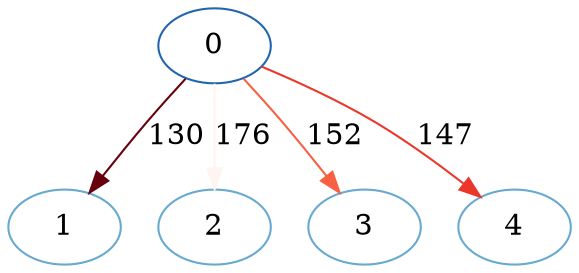 /* Created by igraph @VERSION@ */
digraph {
  0 [
    name="Th166.12"
    dates=0
    year=2012
    color="#2166AC"
  ];
  1 [
    name="Th092.13"
    dates=366
    year=2013
    color="#67A9CF"
  ];
  2 [
    name="Th211.13"
    dates=366
    year=2013
    color="#67A9CF"
  ];
  3 [
    name="Th245.13"
    dates=366
    year=2013
    color="#67A9CF"
  ];
  4 [
    name="Th246.13"
    dates=366
    year=2013
    color="#67A9CF"
  ];

  0 -> 1 [
    weight=130
    label=130
    color="#67000D"
  ];
  0 -> 2 [
    weight=176
    label=176
    color="#FFF5F0"
  ];
  0 -> 3 [
    weight=152
    label=152
    color="#F86043"
  ];
  0 -> 4 [
    weight=147
    label=147
    color="#EB372A"
  ];
}
